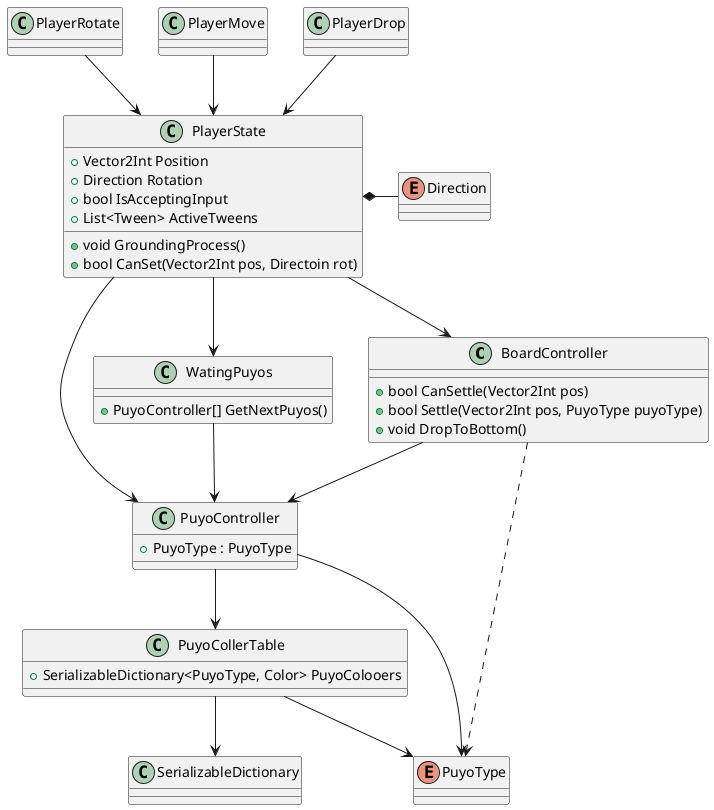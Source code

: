 @startuml hoge
class BoardController{
    +bool CanSettle(Vector2Int pos) 
    +bool Settle(Vector2Int pos, PuyoType puyoType)
    +void DropToBottom()
}
class PuyoController{
    +PuyoType : PuyoType
}
class PuyoCollerTable{
    +SerializableDictionary<PuyoType, Color> PuyoColooers
}
class SerializableDictionary
enum PuyoType

class PlayerRotate
class PlayerMove
class PlayerDrop
class PlayerState{
    +Vector2Int Position
    +Direction Rotation    
    +bool IsAcceptingInput
    +List<Tween> ActiveTweens
    +void GroundingProcess()
    +bool CanSet(Vector2Int pos, Directoin rot)
}
enum Direction
class WatingPuyos{
    +PuyoController[] GetNextPuyos()
}

BoardController --> PuyoController
BoardController ..> PuyoType
PuyoController --> PuyoCollerTable
PuyoController --> PuyoType
PuyoCollerTable --> SerializableDictionary
PuyoCollerTable --> PuyoType

PlayerDrop --> PlayerState
PlayerRotate --> PlayerState
PlayerMove --> PlayerState

PlayerState --> PuyoController
PlayerState --> BoardController
PlayerState *- Direction
PlayerState --> WatingPuyos
WatingPuyos --> PuyoController


@enduml